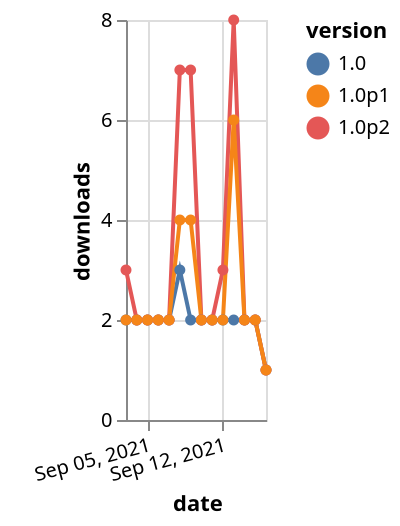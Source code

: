 {"$schema": "https://vega.github.io/schema/vega-lite/v5.json", "description": "A simple bar chart with embedded data.", "data": {"values": [{"date": "2021-09-03", "total": 3161, "delta": 2, "version": "1.0"}, {"date": "2021-09-04", "total": 3163, "delta": 2, "version": "1.0"}, {"date": "2021-09-05", "total": 3165, "delta": 2, "version": "1.0"}, {"date": "2021-09-06", "total": 3167, "delta": 2, "version": "1.0"}, {"date": "2021-09-07", "total": 3169, "delta": 2, "version": "1.0"}, {"date": "2021-09-08", "total": 3172, "delta": 3, "version": "1.0"}, {"date": "2021-09-09", "total": 3174, "delta": 2, "version": "1.0"}, {"date": "2021-09-10", "total": 3176, "delta": 2, "version": "1.0"}, {"date": "2021-09-11", "total": 3178, "delta": 2, "version": "1.0"}, {"date": "2021-09-12", "total": 3180, "delta": 2, "version": "1.0"}, {"date": "2021-09-13", "total": 3182, "delta": 2, "version": "1.0"}, {"date": "2021-09-14", "total": 3184, "delta": 2, "version": "1.0"}, {"date": "2021-09-15", "total": 3186, "delta": 2, "version": "1.0"}, {"date": "2021-09-16", "total": 3187, "delta": 1, "version": "1.0"}, {"date": "2021-09-03", "total": 3060, "delta": 3, "version": "1.0p2"}, {"date": "2021-09-04", "total": 3062, "delta": 2, "version": "1.0p2"}, {"date": "2021-09-05", "total": 3064, "delta": 2, "version": "1.0p2"}, {"date": "2021-09-06", "total": 3066, "delta": 2, "version": "1.0p2"}, {"date": "2021-09-07", "total": 3068, "delta": 2, "version": "1.0p2"}, {"date": "2021-09-08", "total": 3075, "delta": 7, "version": "1.0p2"}, {"date": "2021-09-09", "total": 3082, "delta": 7, "version": "1.0p2"}, {"date": "2021-09-10", "total": 3084, "delta": 2, "version": "1.0p2"}, {"date": "2021-09-11", "total": 3086, "delta": 2, "version": "1.0p2"}, {"date": "2021-09-12", "total": 3089, "delta": 3, "version": "1.0p2"}, {"date": "2021-09-13", "total": 3097, "delta": 8, "version": "1.0p2"}, {"date": "2021-09-14", "total": 3099, "delta": 2, "version": "1.0p2"}, {"date": "2021-09-15", "total": 3101, "delta": 2, "version": "1.0p2"}, {"date": "2021-09-16", "total": 3102, "delta": 1, "version": "1.0p2"}, {"date": "2021-09-03", "total": 3070, "delta": 2, "version": "1.0p1"}, {"date": "2021-09-04", "total": 3072, "delta": 2, "version": "1.0p1"}, {"date": "2021-09-05", "total": 3074, "delta": 2, "version": "1.0p1"}, {"date": "2021-09-06", "total": 3076, "delta": 2, "version": "1.0p1"}, {"date": "2021-09-07", "total": 3078, "delta": 2, "version": "1.0p1"}, {"date": "2021-09-08", "total": 3082, "delta": 4, "version": "1.0p1"}, {"date": "2021-09-09", "total": 3086, "delta": 4, "version": "1.0p1"}, {"date": "2021-09-10", "total": 3088, "delta": 2, "version": "1.0p1"}, {"date": "2021-09-11", "total": 3090, "delta": 2, "version": "1.0p1"}, {"date": "2021-09-12", "total": 3092, "delta": 2, "version": "1.0p1"}, {"date": "2021-09-13", "total": 3098, "delta": 6, "version": "1.0p1"}, {"date": "2021-09-14", "total": 3100, "delta": 2, "version": "1.0p1"}, {"date": "2021-09-15", "total": 3102, "delta": 2, "version": "1.0p1"}, {"date": "2021-09-16", "total": 3103, "delta": 1, "version": "1.0p1"}]}, "width": "container", "mark": {"type": "line", "point": {"filled": true}}, "encoding": {"x": {"field": "date", "type": "temporal", "timeUnit": "yearmonthdate", "title": "date", "axis": {"labelAngle": -15}}, "y": {"field": "delta", "type": "quantitative", "title": "downloads"}, "color": {"field": "version", "type": "nominal"}, "tooltip": {"field": "delta"}}}